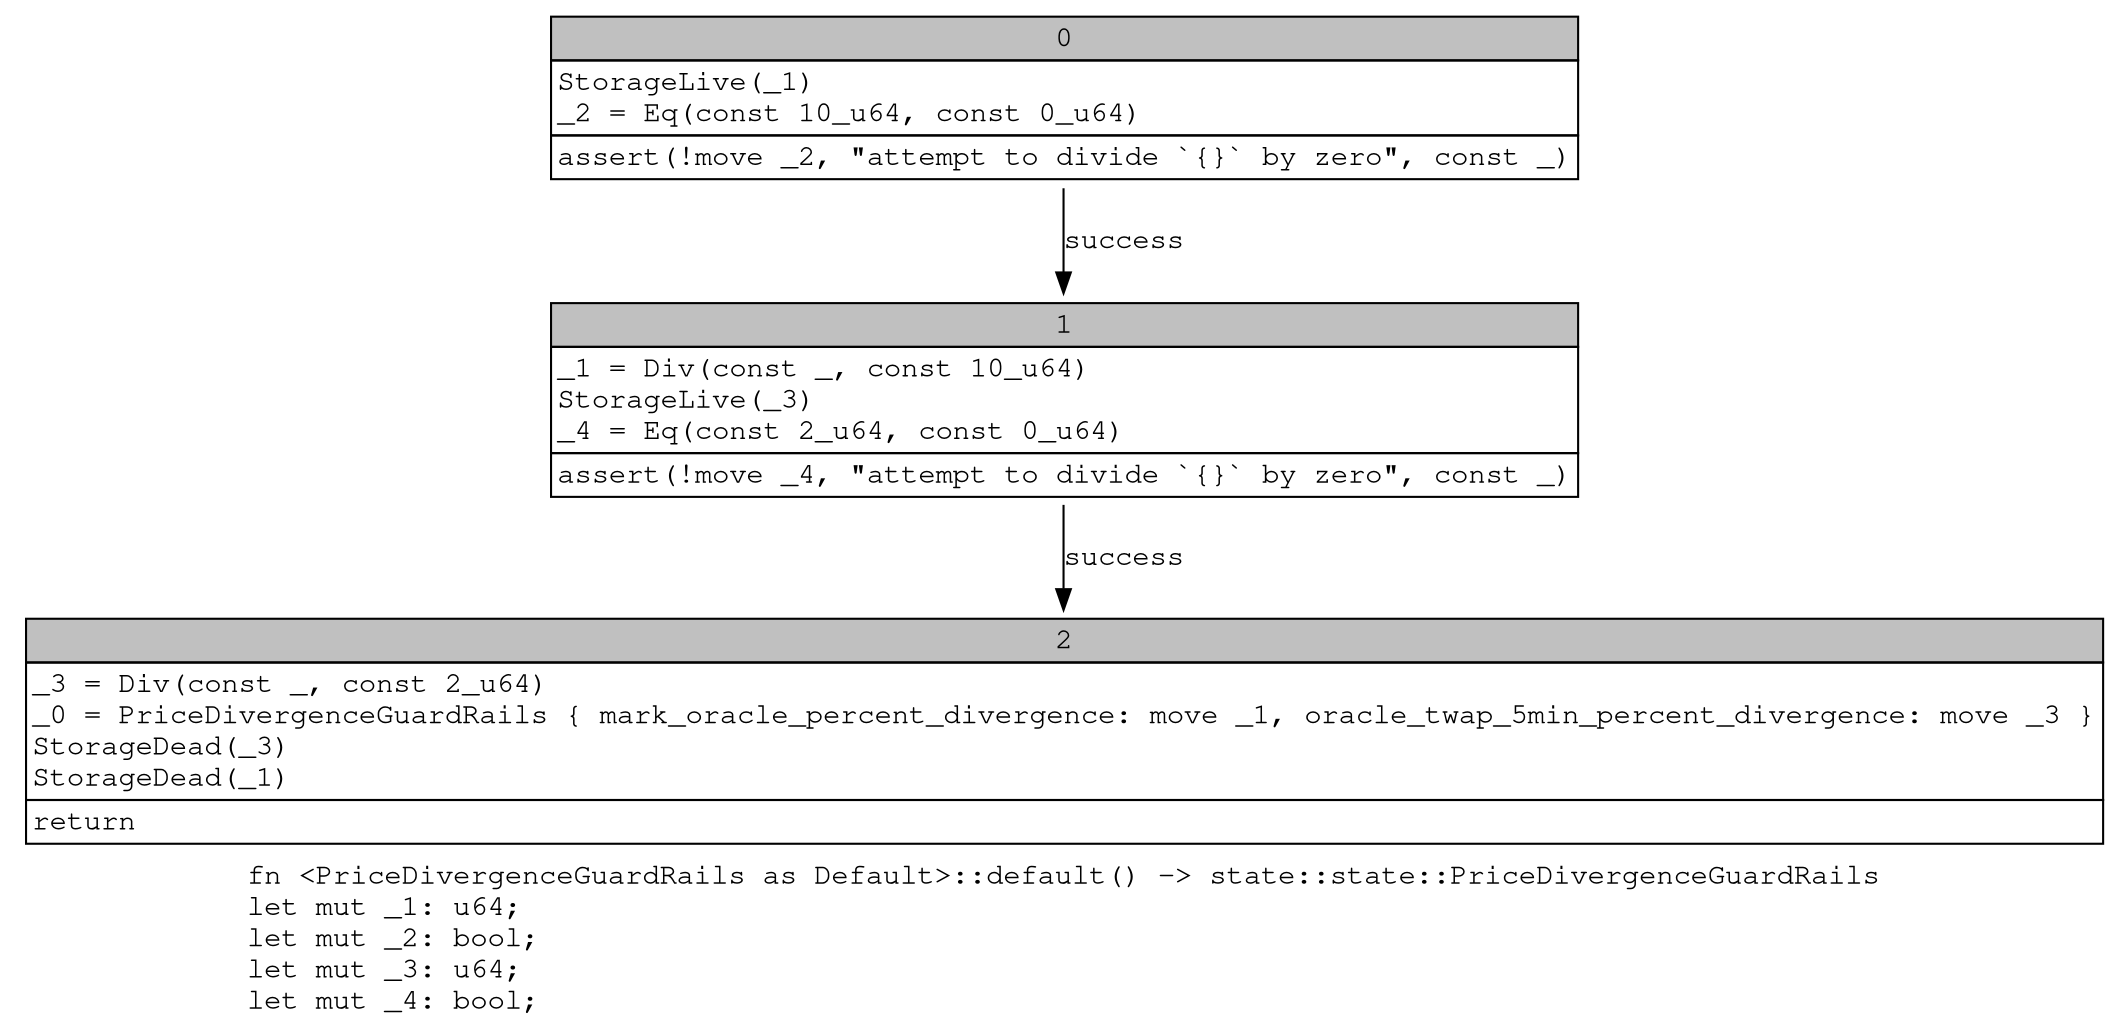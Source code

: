 digraph Mir_0_4179 {
    graph [fontname="Courier, monospace"];
    node [fontname="Courier, monospace"];
    edge [fontname="Courier, monospace"];
    label=<fn &lt;PriceDivergenceGuardRails as Default&gt;::default() -&gt; state::state::PriceDivergenceGuardRails<br align="left"/>let mut _1: u64;<br align="left"/>let mut _2: bool;<br align="left"/>let mut _3: u64;<br align="left"/>let mut _4: bool;<br align="left"/>>;
    bb0__0_4179 [shape="none", label=<<table border="0" cellborder="1" cellspacing="0"><tr><td bgcolor="gray" align="center" colspan="1">0</td></tr><tr><td align="left" balign="left">StorageLive(_1)<br/>_2 = Eq(const 10_u64, const 0_u64)<br/></td></tr><tr><td align="left">assert(!move _2, &quot;attempt to divide `{}` by zero&quot;, const _)</td></tr></table>>];
    bb1__0_4179 [shape="none", label=<<table border="0" cellborder="1" cellspacing="0"><tr><td bgcolor="gray" align="center" colspan="1">1</td></tr><tr><td align="left" balign="left">_1 = Div(const _, const 10_u64)<br/>StorageLive(_3)<br/>_4 = Eq(const 2_u64, const 0_u64)<br/></td></tr><tr><td align="left">assert(!move _4, &quot;attempt to divide `{}` by zero&quot;, const _)</td></tr></table>>];
    bb2__0_4179 [shape="none", label=<<table border="0" cellborder="1" cellspacing="0"><tr><td bgcolor="gray" align="center" colspan="1">2</td></tr><tr><td align="left" balign="left">_3 = Div(const _, const 2_u64)<br/>_0 = PriceDivergenceGuardRails { mark_oracle_percent_divergence: move _1, oracle_twap_5min_percent_divergence: move _3 }<br/>StorageDead(_3)<br/>StorageDead(_1)<br/></td></tr><tr><td align="left">return</td></tr></table>>];
    bb0__0_4179 -> bb1__0_4179 [label="success"];
    bb1__0_4179 -> bb2__0_4179 [label="success"];
}
